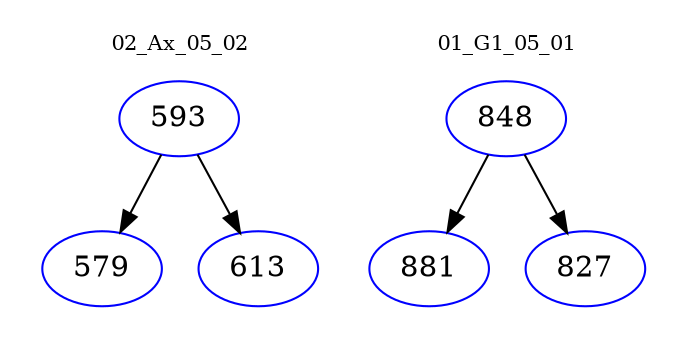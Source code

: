 digraph{
subgraph cluster_0 {
color = white
label = "02_Ax_05_02";
fontsize=10;
T0_593 [label="593", color="blue"]
T0_593 -> T0_579 [color="black"]
T0_579 [label="579", color="blue"]
T0_593 -> T0_613 [color="black"]
T0_613 [label="613", color="blue"]
}
subgraph cluster_1 {
color = white
label = "01_G1_05_01";
fontsize=10;
T1_848 [label="848", color="blue"]
T1_848 -> T1_881 [color="black"]
T1_881 [label="881", color="blue"]
T1_848 -> T1_827 [color="black"]
T1_827 [label="827", color="blue"]
}
}
